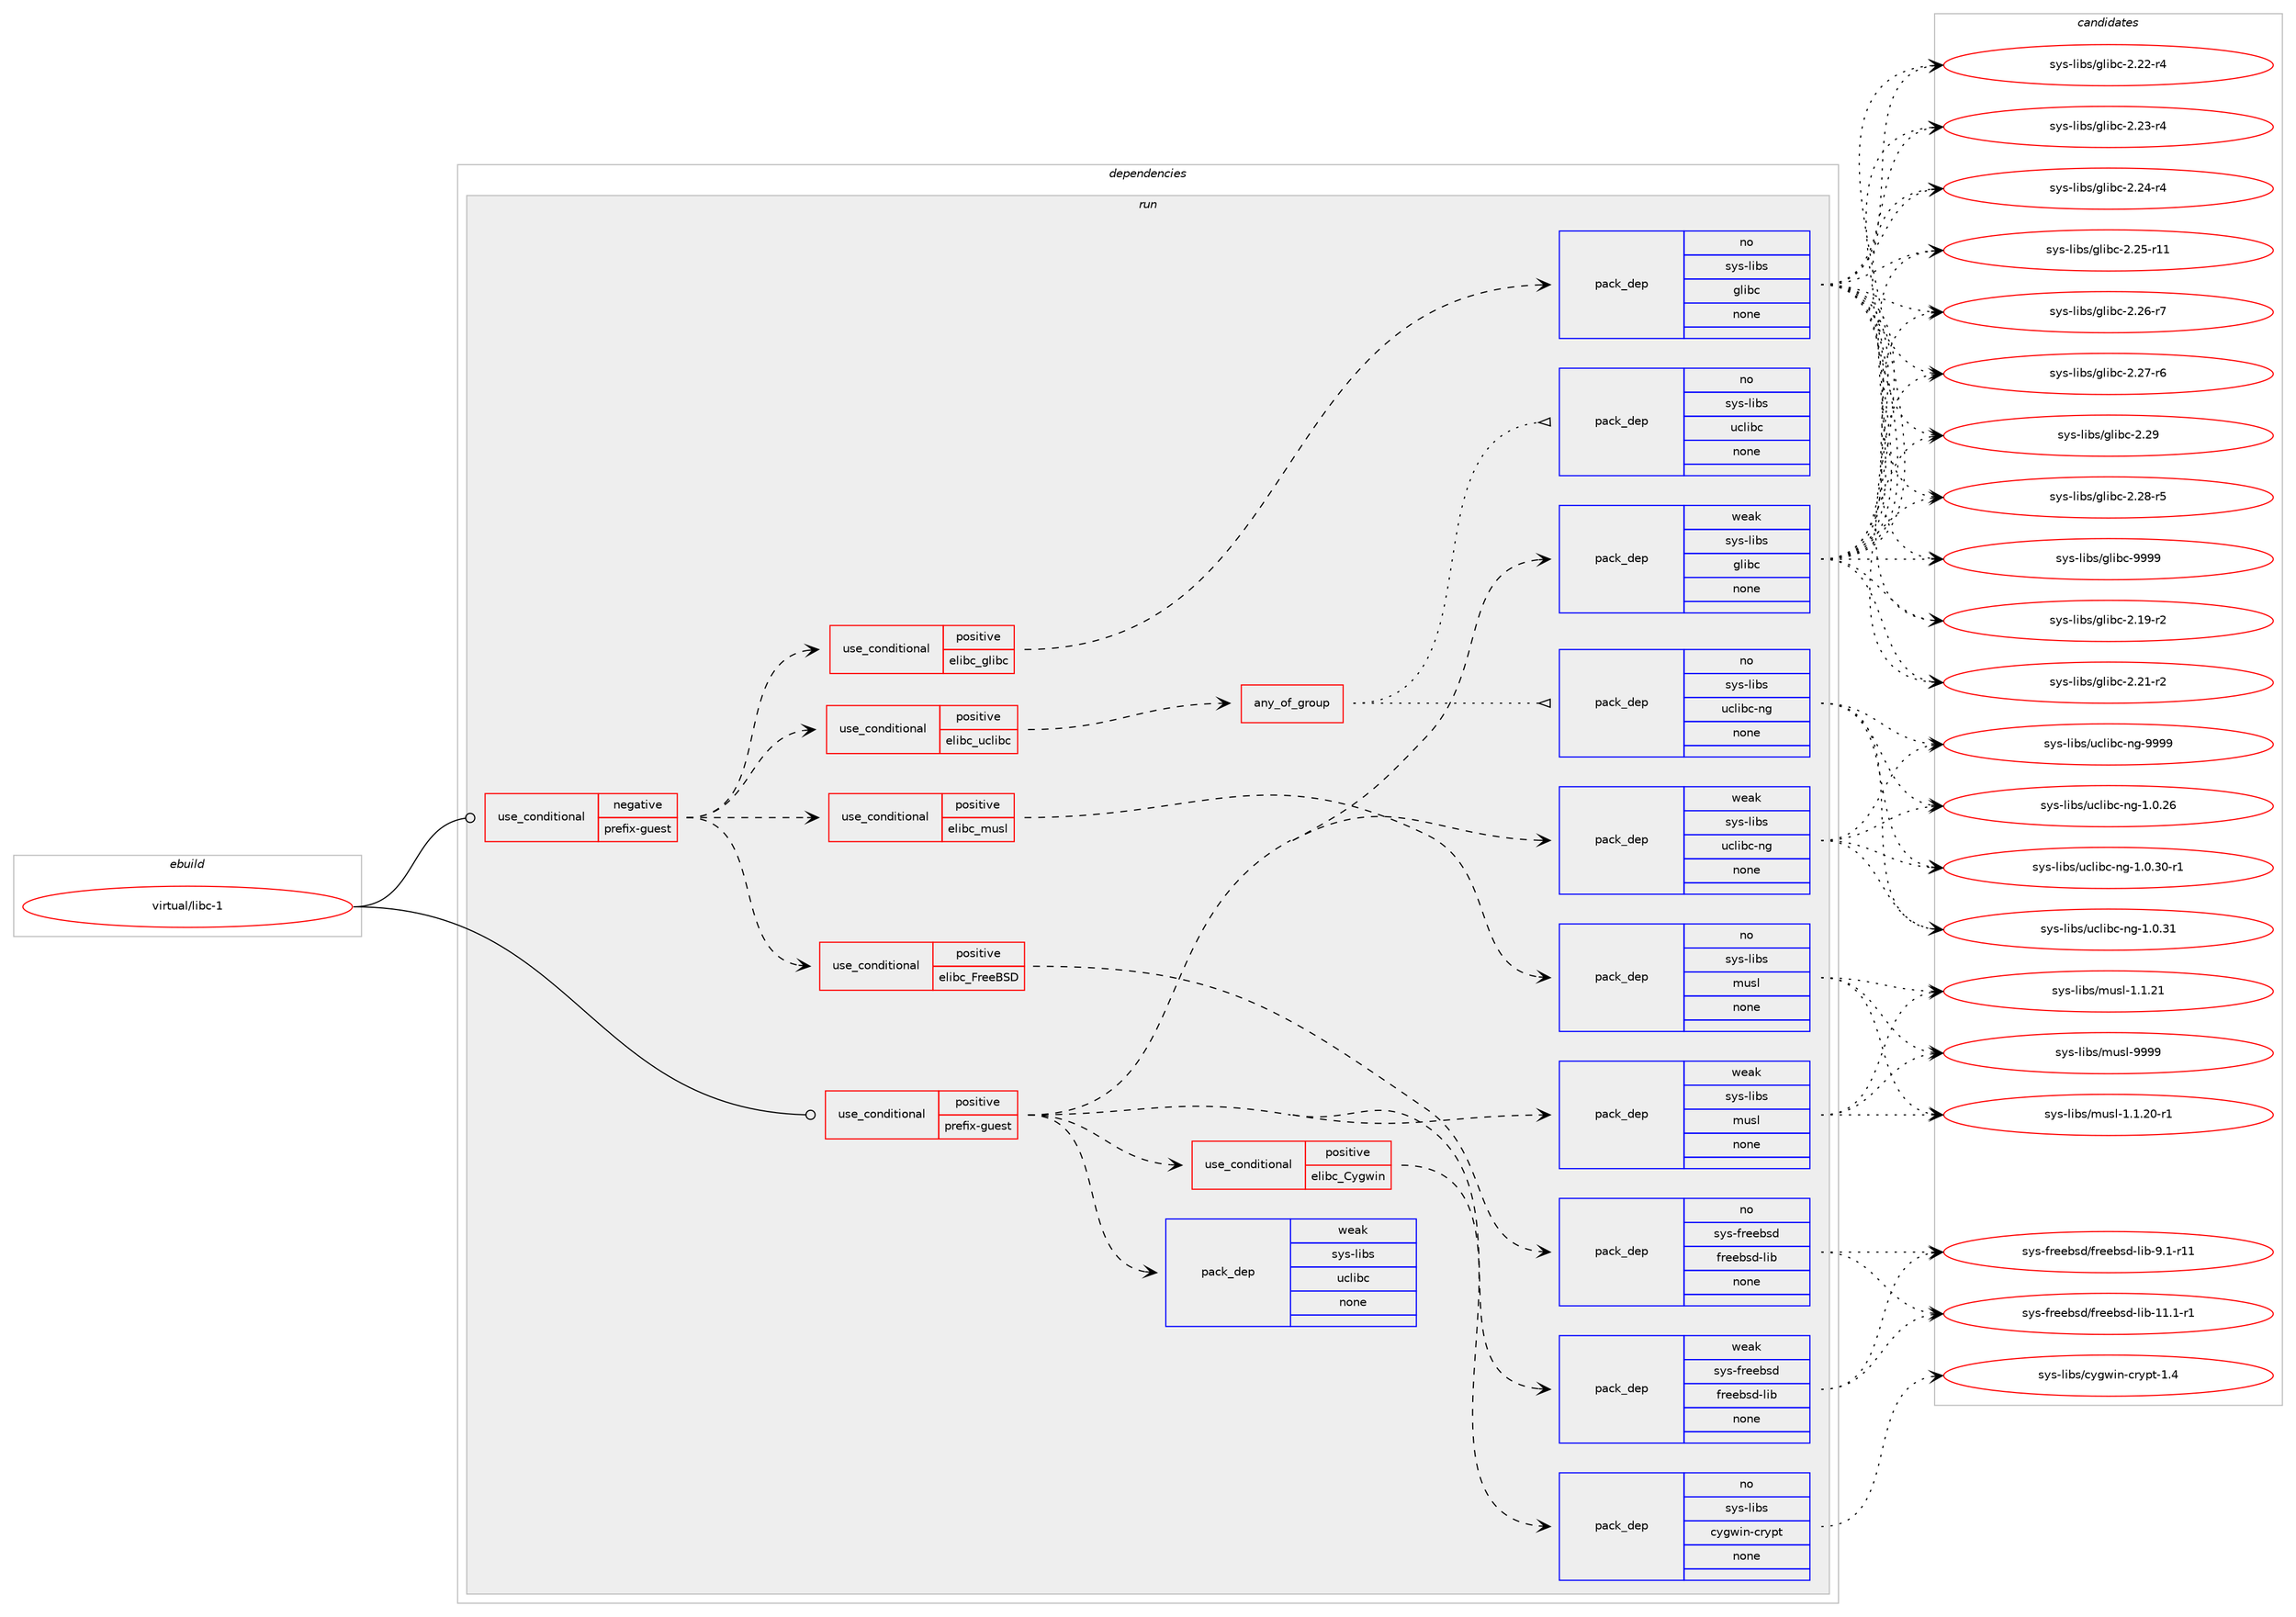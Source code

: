 digraph prolog {

# *************
# Graph options
# *************

newrank=true;
concentrate=true;
compound=true;
graph [rankdir=LR,fontname=Helvetica,fontsize=10,ranksep=1.5];#, ranksep=2.5, nodesep=0.2];
edge  [arrowhead=vee];
node  [fontname=Helvetica,fontsize=10];

# **********
# The ebuild
# **********

subgraph cluster_leftcol {
color=gray;
rank=same;
label=<<i>ebuild</i>>;
id [label="virtual/libc-1", color=red, width=4, href="../virtual/libc-1.svg"];
}

# ****************
# The dependencies
# ****************

subgraph cluster_midcol {
color=gray;
label=<<i>dependencies</i>>;
subgraph cluster_compile {
fillcolor="#eeeeee";
style=filled;
label=<<i>compile</i>>;
}
subgraph cluster_compileandrun {
fillcolor="#eeeeee";
style=filled;
label=<<i>compile and run</i>>;
}
subgraph cluster_run {
fillcolor="#eeeeee";
style=filled;
label=<<i>run</i>>;
subgraph cond462579 {
dependency1741241 [label=<<TABLE BORDER="0" CELLBORDER="1" CELLSPACING="0" CELLPADDING="4"><TR><TD ROWSPAN="3" CELLPADDING="10">use_conditional</TD></TR><TR><TD>negative</TD></TR><TR><TD>prefix-guest</TD></TR></TABLE>>, shape=none, color=red];
subgraph cond462580 {
dependency1741242 [label=<<TABLE BORDER="0" CELLBORDER="1" CELLSPACING="0" CELLPADDING="4"><TR><TD ROWSPAN="3" CELLPADDING="10">use_conditional</TD></TR><TR><TD>positive</TD></TR><TR><TD>elibc_glibc</TD></TR></TABLE>>, shape=none, color=red];
subgraph pack1249815 {
dependency1741243 [label=<<TABLE BORDER="0" CELLBORDER="1" CELLSPACING="0" CELLPADDING="4" WIDTH="220"><TR><TD ROWSPAN="6" CELLPADDING="30">pack_dep</TD></TR><TR><TD WIDTH="110">no</TD></TR><TR><TD>sys-libs</TD></TR><TR><TD>glibc</TD></TR><TR><TD>none</TD></TR><TR><TD></TD></TR></TABLE>>, shape=none, color=blue];
}
dependency1741242:e -> dependency1741243:w [weight=20,style="dashed",arrowhead="vee"];
}
dependency1741241:e -> dependency1741242:w [weight=20,style="dashed",arrowhead="vee"];
subgraph cond462581 {
dependency1741244 [label=<<TABLE BORDER="0" CELLBORDER="1" CELLSPACING="0" CELLPADDING="4"><TR><TD ROWSPAN="3" CELLPADDING="10">use_conditional</TD></TR><TR><TD>positive</TD></TR><TR><TD>elibc_musl</TD></TR></TABLE>>, shape=none, color=red];
subgraph pack1249816 {
dependency1741245 [label=<<TABLE BORDER="0" CELLBORDER="1" CELLSPACING="0" CELLPADDING="4" WIDTH="220"><TR><TD ROWSPAN="6" CELLPADDING="30">pack_dep</TD></TR><TR><TD WIDTH="110">no</TD></TR><TR><TD>sys-libs</TD></TR><TR><TD>musl</TD></TR><TR><TD>none</TD></TR><TR><TD></TD></TR></TABLE>>, shape=none, color=blue];
}
dependency1741244:e -> dependency1741245:w [weight=20,style="dashed",arrowhead="vee"];
}
dependency1741241:e -> dependency1741244:w [weight=20,style="dashed",arrowhead="vee"];
subgraph cond462582 {
dependency1741246 [label=<<TABLE BORDER="0" CELLBORDER="1" CELLSPACING="0" CELLPADDING="4"><TR><TD ROWSPAN="3" CELLPADDING="10">use_conditional</TD></TR><TR><TD>positive</TD></TR><TR><TD>elibc_uclibc</TD></TR></TABLE>>, shape=none, color=red];
subgraph any27855 {
dependency1741247 [label=<<TABLE BORDER="0" CELLBORDER="1" CELLSPACING="0" CELLPADDING="4"><TR><TD CELLPADDING="10">any_of_group</TD></TR></TABLE>>, shape=none, color=red];subgraph pack1249817 {
dependency1741248 [label=<<TABLE BORDER="0" CELLBORDER="1" CELLSPACING="0" CELLPADDING="4" WIDTH="220"><TR><TD ROWSPAN="6" CELLPADDING="30">pack_dep</TD></TR><TR><TD WIDTH="110">no</TD></TR><TR><TD>sys-libs</TD></TR><TR><TD>uclibc-ng</TD></TR><TR><TD>none</TD></TR><TR><TD></TD></TR></TABLE>>, shape=none, color=blue];
}
dependency1741247:e -> dependency1741248:w [weight=20,style="dotted",arrowhead="oinv"];
subgraph pack1249818 {
dependency1741249 [label=<<TABLE BORDER="0" CELLBORDER="1" CELLSPACING="0" CELLPADDING="4" WIDTH="220"><TR><TD ROWSPAN="6" CELLPADDING="30">pack_dep</TD></TR><TR><TD WIDTH="110">no</TD></TR><TR><TD>sys-libs</TD></TR><TR><TD>uclibc</TD></TR><TR><TD>none</TD></TR><TR><TD></TD></TR></TABLE>>, shape=none, color=blue];
}
dependency1741247:e -> dependency1741249:w [weight=20,style="dotted",arrowhead="oinv"];
}
dependency1741246:e -> dependency1741247:w [weight=20,style="dashed",arrowhead="vee"];
}
dependency1741241:e -> dependency1741246:w [weight=20,style="dashed",arrowhead="vee"];
subgraph cond462583 {
dependency1741250 [label=<<TABLE BORDER="0" CELLBORDER="1" CELLSPACING="0" CELLPADDING="4"><TR><TD ROWSPAN="3" CELLPADDING="10">use_conditional</TD></TR><TR><TD>positive</TD></TR><TR><TD>elibc_FreeBSD</TD></TR></TABLE>>, shape=none, color=red];
subgraph pack1249819 {
dependency1741251 [label=<<TABLE BORDER="0" CELLBORDER="1" CELLSPACING="0" CELLPADDING="4" WIDTH="220"><TR><TD ROWSPAN="6" CELLPADDING="30">pack_dep</TD></TR><TR><TD WIDTH="110">no</TD></TR><TR><TD>sys-freebsd</TD></TR><TR><TD>freebsd-lib</TD></TR><TR><TD>none</TD></TR><TR><TD></TD></TR></TABLE>>, shape=none, color=blue];
}
dependency1741250:e -> dependency1741251:w [weight=20,style="dashed",arrowhead="vee"];
}
dependency1741241:e -> dependency1741250:w [weight=20,style="dashed",arrowhead="vee"];
}
id:e -> dependency1741241:w [weight=20,style="solid",arrowhead="odot"];
subgraph cond462584 {
dependency1741252 [label=<<TABLE BORDER="0" CELLBORDER="1" CELLSPACING="0" CELLPADDING="4"><TR><TD ROWSPAN="3" CELLPADDING="10">use_conditional</TD></TR><TR><TD>positive</TD></TR><TR><TD>prefix-guest</TD></TR></TABLE>>, shape=none, color=red];
subgraph cond462585 {
dependency1741253 [label=<<TABLE BORDER="0" CELLBORDER="1" CELLSPACING="0" CELLPADDING="4"><TR><TD ROWSPAN="3" CELLPADDING="10">use_conditional</TD></TR><TR><TD>positive</TD></TR><TR><TD>elibc_Cygwin</TD></TR></TABLE>>, shape=none, color=red];
subgraph pack1249820 {
dependency1741254 [label=<<TABLE BORDER="0" CELLBORDER="1" CELLSPACING="0" CELLPADDING="4" WIDTH="220"><TR><TD ROWSPAN="6" CELLPADDING="30">pack_dep</TD></TR><TR><TD WIDTH="110">no</TD></TR><TR><TD>sys-libs</TD></TR><TR><TD>cygwin-crypt</TD></TR><TR><TD>none</TD></TR><TR><TD></TD></TR></TABLE>>, shape=none, color=blue];
}
dependency1741253:e -> dependency1741254:w [weight=20,style="dashed",arrowhead="vee"];
}
dependency1741252:e -> dependency1741253:w [weight=20,style="dashed",arrowhead="vee"];
subgraph pack1249821 {
dependency1741255 [label=<<TABLE BORDER="0" CELLBORDER="1" CELLSPACING="0" CELLPADDING="4" WIDTH="220"><TR><TD ROWSPAN="6" CELLPADDING="30">pack_dep</TD></TR><TR><TD WIDTH="110">weak</TD></TR><TR><TD>sys-libs</TD></TR><TR><TD>glibc</TD></TR><TR><TD>none</TD></TR><TR><TD></TD></TR></TABLE>>, shape=none, color=blue];
}
dependency1741252:e -> dependency1741255:w [weight=20,style="dashed",arrowhead="vee"];
subgraph pack1249822 {
dependency1741256 [label=<<TABLE BORDER="0" CELLBORDER="1" CELLSPACING="0" CELLPADDING="4" WIDTH="220"><TR><TD ROWSPAN="6" CELLPADDING="30">pack_dep</TD></TR><TR><TD WIDTH="110">weak</TD></TR><TR><TD>sys-libs</TD></TR><TR><TD>musl</TD></TR><TR><TD>none</TD></TR><TR><TD></TD></TR></TABLE>>, shape=none, color=blue];
}
dependency1741252:e -> dependency1741256:w [weight=20,style="dashed",arrowhead="vee"];
subgraph pack1249823 {
dependency1741257 [label=<<TABLE BORDER="0" CELLBORDER="1" CELLSPACING="0" CELLPADDING="4" WIDTH="220"><TR><TD ROWSPAN="6" CELLPADDING="30">pack_dep</TD></TR><TR><TD WIDTH="110">weak</TD></TR><TR><TD>sys-libs</TD></TR><TR><TD>uclibc-ng</TD></TR><TR><TD>none</TD></TR><TR><TD></TD></TR></TABLE>>, shape=none, color=blue];
}
dependency1741252:e -> dependency1741257:w [weight=20,style="dashed",arrowhead="vee"];
subgraph pack1249824 {
dependency1741258 [label=<<TABLE BORDER="0" CELLBORDER="1" CELLSPACING="0" CELLPADDING="4" WIDTH="220"><TR><TD ROWSPAN="6" CELLPADDING="30">pack_dep</TD></TR><TR><TD WIDTH="110">weak</TD></TR><TR><TD>sys-libs</TD></TR><TR><TD>uclibc</TD></TR><TR><TD>none</TD></TR><TR><TD></TD></TR></TABLE>>, shape=none, color=blue];
}
dependency1741252:e -> dependency1741258:w [weight=20,style="dashed",arrowhead="vee"];
subgraph pack1249825 {
dependency1741259 [label=<<TABLE BORDER="0" CELLBORDER="1" CELLSPACING="0" CELLPADDING="4" WIDTH="220"><TR><TD ROWSPAN="6" CELLPADDING="30">pack_dep</TD></TR><TR><TD WIDTH="110">weak</TD></TR><TR><TD>sys-freebsd</TD></TR><TR><TD>freebsd-lib</TD></TR><TR><TD>none</TD></TR><TR><TD></TD></TR></TABLE>>, shape=none, color=blue];
}
dependency1741252:e -> dependency1741259:w [weight=20,style="dashed",arrowhead="vee"];
}
id:e -> dependency1741252:w [weight=20,style="solid",arrowhead="odot"];
}
}

# **************
# The candidates
# **************

subgraph cluster_choices {
rank=same;
color=gray;
label=<<i>candidates</i>>;

subgraph choice1249815 {
color=black;
nodesep=1;
choice115121115451081059811547103108105989945504649574511450 [label="sys-libs/glibc-2.19-r2", color=red, width=4,href="../sys-libs/glibc-2.19-r2.svg"];
choice115121115451081059811547103108105989945504650494511450 [label="sys-libs/glibc-2.21-r2", color=red, width=4,href="../sys-libs/glibc-2.21-r2.svg"];
choice115121115451081059811547103108105989945504650504511452 [label="sys-libs/glibc-2.22-r4", color=red, width=4,href="../sys-libs/glibc-2.22-r4.svg"];
choice115121115451081059811547103108105989945504650514511452 [label="sys-libs/glibc-2.23-r4", color=red, width=4,href="../sys-libs/glibc-2.23-r4.svg"];
choice115121115451081059811547103108105989945504650524511452 [label="sys-libs/glibc-2.24-r4", color=red, width=4,href="../sys-libs/glibc-2.24-r4.svg"];
choice11512111545108105981154710310810598994550465053451144949 [label="sys-libs/glibc-2.25-r11", color=red, width=4,href="../sys-libs/glibc-2.25-r11.svg"];
choice115121115451081059811547103108105989945504650544511455 [label="sys-libs/glibc-2.26-r7", color=red, width=4,href="../sys-libs/glibc-2.26-r7.svg"];
choice115121115451081059811547103108105989945504650554511454 [label="sys-libs/glibc-2.27-r6", color=red, width=4,href="../sys-libs/glibc-2.27-r6.svg"];
choice115121115451081059811547103108105989945504650564511453 [label="sys-libs/glibc-2.28-r5", color=red, width=4,href="../sys-libs/glibc-2.28-r5.svg"];
choice11512111545108105981154710310810598994550465057 [label="sys-libs/glibc-2.29", color=red, width=4,href="../sys-libs/glibc-2.29.svg"];
choice11512111545108105981154710310810598994557575757 [label="sys-libs/glibc-9999", color=red, width=4,href="../sys-libs/glibc-9999.svg"];
dependency1741243:e -> choice115121115451081059811547103108105989945504649574511450:w [style=dotted,weight="100"];
dependency1741243:e -> choice115121115451081059811547103108105989945504650494511450:w [style=dotted,weight="100"];
dependency1741243:e -> choice115121115451081059811547103108105989945504650504511452:w [style=dotted,weight="100"];
dependency1741243:e -> choice115121115451081059811547103108105989945504650514511452:w [style=dotted,weight="100"];
dependency1741243:e -> choice115121115451081059811547103108105989945504650524511452:w [style=dotted,weight="100"];
dependency1741243:e -> choice11512111545108105981154710310810598994550465053451144949:w [style=dotted,weight="100"];
dependency1741243:e -> choice115121115451081059811547103108105989945504650544511455:w [style=dotted,weight="100"];
dependency1741243:e -> choice115121115451081059811547103108105989945504650554511454:w [style=dotted,weight="100"];
dependency1741243:e -> choice115121115451081059811547103108105989945504650564511453:w [style=dotted,weight="100"];
dependency1741243:e -> choice11512111545108105981154710310810598994550465057:w [style=dotted,weight="100"];
dependency1741243:e -> choice11512111545108105981154710310810598994557575757:w [style=dotted,weight="100"];
}
subgraph choice1249816 {
color=black;
nodesep=1;
choice115121115451081059811547109117115108454946494650484511449 [label="sys-libs/musl-1.1.20-r1", color=red, width=4,href="../sys-libs/musl-1.1.20-r1.svg"];
choice11512111545108105981154710911711510845494649465049 [label="sys-libs/musl-1.1.21", color=red, width=4,href="../sys-libs/musl-1.1.21.svg"];
choice1151211154510810598115471091171151084557575757 [label="sys-libs/musl-9999", color=red, width=4,href="../sys-libs/musl-9999.svg"];
dependency1741245:e -> choice115121115451081059811547109117115108454946494650484511449:w [style=dotted,weight="100"];
dependency1741245:e -> choice11512111545108105981154710911711510845494649465049:w [style=dotted,weight="100"];
dependency1741245:e -> choice1151211154510810598115471091171151084557575757:w [style=dotted,weight="100"];
}
subgraph choice1249817 {
color=black;
nodesep=1;
choice1151211154510810598115471179910810598994511010345494648465054 [label="sys-libs/uclibc-ng-1.0.26", color=red, width=4,href="../sys-libs/uclibc-ng-1.0.26.svg"];
choice11512111545108105981154711799108105989945110103454946484651484511449 [label="sys-libs/uclibc-ng-1.0.30-r1", color=red, width=4,href="../sys-libs/uclibc-ng-1.0.30-r1.svg"];
choice1151211154510810598115471179910810598994511010345494648465149 [label="sys-libs/uclibc-ng-1.0.31", color=red, width=4,href="../sys-libs/uclibc-ng-1.0.31.svg"];
choice115121115451081059811547117991081059899451101034557575757 [label="sys-libs/uclibc-ng-9999", color=red, width=4,href="../sys-libs/uclibc-ng-9999.svg"];
dependency1741248:e -> choice1151211154510810598115471179910810598994511010345494648465054:w [style=dotted,weight="100"];
dependency1741248:e -> choice11512111545108105981154711799108105989945110103454946484651484511449:w [style=dotted,weight="100"];
dependency1741248:e -> choice1151211154510810598115471179910810598994511010345494648465149:w [style=dotted,weight="100"];
dependency1741248:e -> choice115121115451081059811547117991081059899451101034557575757:w [style=dotted,weight="100"];
}
subgraph choice1249818 {
color=black;
nodesep=1;
}
subgraph choice1249819 {
color=black;
nodesep=1;
choice11512111545102114101101981151004710211410110198115100451081059845494946494511449 [label="sys-freebsd/freebsd-lib-11.1-r1", color=red, width=4,href="../sys-freebsd/freebsd-lib-11.1-r1.svg"];
choice11512111545102114101101981151004710211410110198115100451081059845574649451144949 [label="sys-freebsd/freebsd-lib-9.1-r11", color=red, width=4,href="../sys-freebsd/freebsd-lib-9.1-r11.svg"];
dependency1741251:e -> choice11512111545102114101101981151004710211410110198115100451081059845494946494511449:w [style=dotted,weight="100"];
dependency1741251:e -> choice11512111545102114101101981151004710211410110198115100451081059845574649451144949:w [style=dotted,weight="100"];
}
subgraph choice1249820 {
color=black;
nodesep=1;
choice11512111545108105981154799121103119105110459911412111211645494652 [label="sys-libs/cygwin-crypt-1.4", color=red, width=4,href="../sys-libs/cygwin-crypt-1.4.svg"];
dependency1741254:e -> choice11512111545108105981154799121103119105110459911412111211645494652:w [style=dotted,weight="100"];
}
subgraph choice1249821 {
color=black;
nodesep=1;
choice115121115451081059811547103108105989945504649574511450 [label="sys-libs/glibc-2.19-r2", color=red, width=4,href="../sys-libs/glibc-2.19-r2.svg"];
choice115121115451081059811547103108105989945504650494511450 [label="sys-libs/glibc-2.21-r2", color=red, width=4,href="../sys-libs/glibc-2.21-r2.svg"];
choice115121115451081059811547103108105989945504650504511452 [label="sys-libs/glibc-2.22-r4", color=red, width=4,href="../sys-libs/glibc-2.22-r4.svg"];
choice115121115451081059811547103108105989945504650514511452 [label="sys-libs/glibc-2.23-r4", color=red, width=4,href="../sys-libs/glibc-2.23-r4.svg"];
choice115121115451081059811547103108105989945504650524511452 [label="sys-libs/glibc-2.24-r4", color=red, width=4,href="../sys-libs/glibc-2.24-r4.svg"];
choice11512111545108105981154710310810598994550465053451144949 [label="sys-libs/glibc-2.25-r11", color=red, width=4,href="../sys-libs/glibc-2.25-r11.svg"];
choice115121115451081059811547103108105989945504650544511455 [label="sys-libs/glibc-2.26-r7", color=red, width=4,href="../sys-libs/glibc-2.26-r7.svg"];
choice115121115451081059811547103108105989945504650554511454 [label="sys-libs/glibc-2.27-r6", color=red, width=4,href="../sys-libs/glibc-2.27-r6.svg"];
choice115121115451081059811547103108105989945504650564511453 [label="sys-libs/glibc-2.28-r5", color=red, width=4,href="../sys-libs/glibc-2.28-r5.svg"];
choice11512111545108105981154710310810598994550465057 [label="sys-libs/glibc-2.29", color=red, width=4,href="../sys-libs/glibc-2.29.svg"];
choice11512111545108105981154710310810598994557575757 [label="sys-libs/glibc-9999", color=red, width=4,href="../sys-libs/glibc-9999.svg"];
dependency1741255:e -> choice115121115451081059811547103108105989945504649574511450:w [style=dotted,weight="100"];
dependency1741255:e -> choice115121115451081059811547103108105989945504650494511450:w [style=dotted,weight="100"];
dependency1741255:e -> choice115121115451081059811547103108105989945504650504511452:w [style=dotted,weight="100"];
dependency1741255:e -> choice115121115451081059811547103108105989945504650514511452:w [style=dotted,weight="100"];
dependency1741255:e -> choice115121115451081059811547103108105989945504650524511452:w [style=dotted,weight="100"];
dependency1741255:e -> choice11512111545108105981154710310810598994550465053451144949:w [style=dotted,weight="100"];
dependency1741255:e -> choice115121115451081059811547103108105989945504650544511455:w [style=dotted,weight="100"];
dependency1741255:e -> choice115121115451081059811547103108105989945504650554511454:w [style=dotted,weight="100"];
dependency1741255:e -> choice115121115451081059811547103108105989945504650564511453:w [style=dotted,weight="100"];
dependency1741255:e -> choice11512111545108105981154710310810598994550465057:w [style=dotted,weight="100"];
dependency1741255:e -> choice11512111545108105981154710310810598994557575757:w [style=dotted,weight="100"];
}
subgraph choice1249822 {
color=black;
nodesep=1;
choice115121115451081059811547109117115108454946494650484511449 [label="sys-libs/musl-1.1.20-r1", color=red, width=4,href="../sys-libs/musl-1.1.20-r1.svg"];
choice11512111545108105981154710911711510845494649465049 [label="sys-libs/musl-1.1.21", color=red, width=4,href="../sys-libs/musl-1.1.21.svg"];
choice1151211154510810598115471091171151084557575757 [label="sys-libs/musl-9999", color=red, width=4,href="../sys-libs/musl-9999.svg"];
dependency1741256:e -> choice115121115451081059811547109117115108454946494650484511449:w [style=dotted,weight="100"];
dependency1741256:e -> choice11512111545108105981154710911711510845494649465049:w [style=dotted,weight="100"];
dependency1741256:e -> choice1151211154510810598115471091171151084557575757:w [style=dotted,weight="100"];
}
subgraph choice1249823 {
color=black;
nodesep=1;
choice1151211154510810598115471179910810598994511010345494648465054 [label="sys-libs/uclibc-ng-1.0.26", color=red, width=4,href="../sys-libs/uclibc-ng-1.0.26.svg"];
choice11512111545108105981154711799108105989945110103454946484651484511449 [label="sys-libs/uclibc-ng-1.0.30-r1", color=red, width=4,href="../sys-libs/uclibc-ng-1.0.30-r1.svg"];
choice1151211154510810598115471179910810598994511010345494648465149 [label="sys-libs/uclibc-ng-1.0.31", color=red, width=4,href="../sys-libs/uclibc-ng-1.0.31.svg"];
choice115121115451081059811547117991081059899451101034557575757 [label="sys-libs/uclibc-ng-9999", color=red, width=4,href="../sys-libs/uclibc-ng-9999.svg"];
dependency1741257:e -> choice1151211154510810598115471179910810598994511010345494648465054:w [style=dotted,weight="100"];
dependency1741257:e -> choice11512111545108105981154711799108105989945110103454946484651484511449:w [style=dotted,weight="100"];
dependency1741257:e -> choice1151211154510810598115471179910810598994511010345494648465149:w [style=dotted,weight="100"];
dependency1741257:e -> choice115121115451081059811547117991081059899451101034557575757:w [style=dotted,weight="100"];
}
subgraph choice1249824 {
color=black;
nodesep=1;
}
subgraph choice1249825 {
color=black;
nodesep=1;
choice11512111545102114101101981151004710211410110198115100451081059845494946494511449 [label="sys-freebsd/freebsd-lib-11.1-r1", color=red, width=4,href="../sys-freebsd/freebsd-lib-11.1-r1.svg"];
choice11512111545102114101101981151004710211410110198115100451081059845574649451144949 [label="sys-freebsd/freebsd-lib-9.1-r11", color=red, width=4,href="../sys-freebsd/freebsd-lib-9.1-r11.svg"];
dependency1741259:e -> choice11512111545102114101101981151004710211410110198115100451081059845494946494511449:w [style=dotted,weight="100"];
dependency1741259:e -> choice11512111545102114101101981151004710211410110198115100451081059845574649451144949:w [style=dotted,weight="100"];
}
}

}
